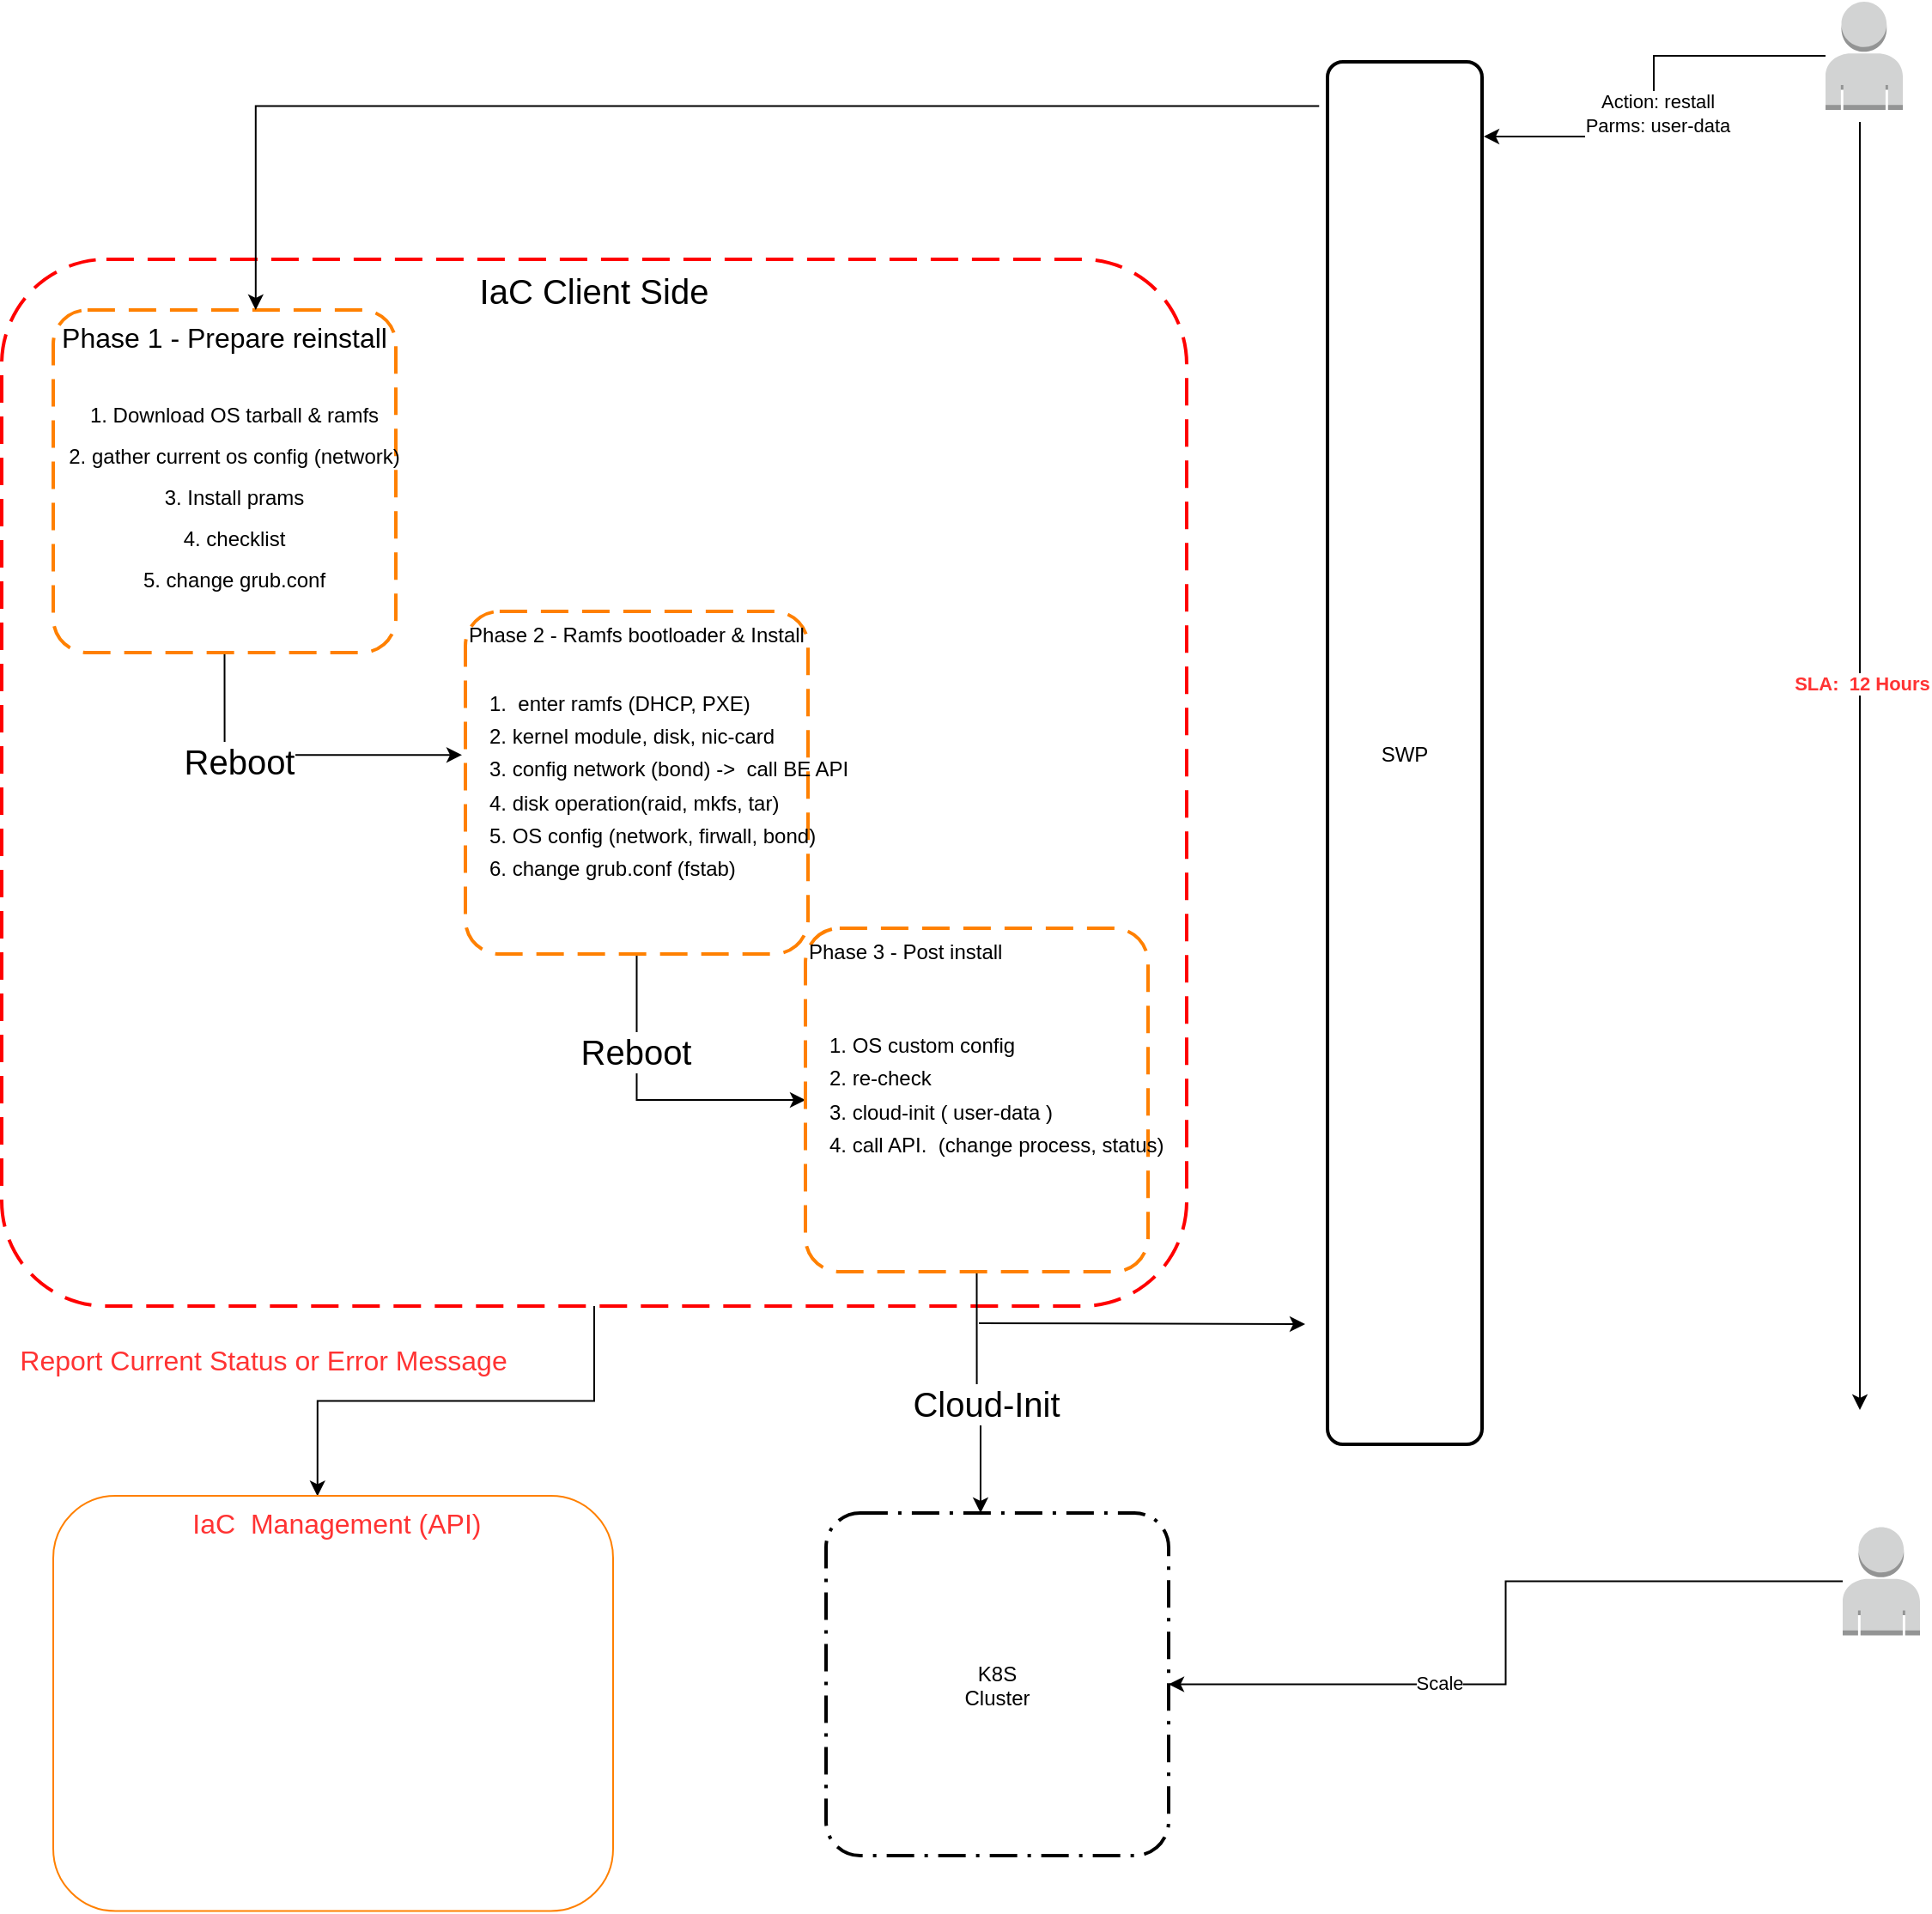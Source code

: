 <mxfile version="18.1.1" type="github">
  <diagram id="bArWBJNuVLb29TRbrBYO" name="Page-1">
    <mxGraphModel dx="839" dy="452" grid="1" gridSize="10" guides="1" tooltips="1" connect="1" arrows="1" fold="1" page="1" pageScale="1" pageWidth="827" pageHeight="1169" math="0" shadow="0">
      <root>
        <mxCell id="0" />
        <mxCell id="1" parent="0" />
        <mxCell id="XNvCActNa8ESoV5YzHep-33" value="Report Current Status or Error Message" style="edgeStyle=orthogonalEdgeStyle;rounded=0;orthogonalLoop=1;jettySize=auto;html=1;entryX=0.472;entryY=0.001;entryDx=0;entryDy=0;entryPerimeter=0;fontSize=16;fontColor=#FF3333;" parent="1" source="XNvCActNa8ESoV5YzHep-17" target="XNvCActNa8ESoV5YzHep-32" edge="1">
          <mxGeometry x="0.592" y="-40" relative="1" as="geometry">
            <mxPoint x="8" y="-24" as="offset" />
          </mxGeometry>
        </mxCell>
        <mxCell id="XNvCActNa8ESoV5YzHep-17" value="IaC Client Side" style="rounded=1;arcSize=10;dashed=1;strokeColor=#ff0000;fillColor=none;gradientColor=none;dashPattern=8 4;strokeWidth=2;verticalAlign=top;fontSize=20;" parent="1" vertex="1">
          <mxGeometry x="68" y="320" width="690" height="609.5" as="geometry" />
        </mxCell>
        <mxCell id="XNvCActNa8ESoV5YzHep-19" style="edgeStyle=orthogonalEdgeStyle;rounded=0;orthogonalLoop=1;jettySize=auto;html=1;entryX=0;entryY=0.5;entryDx=0;entryDy=0;fontSize=20;" parent="1" source="XNvCActNa8ESoV5YzHep-1" target="XNvCActNa8ESoV5YzHep-3" edge="1">
          <mxGeometry relative="1" as="geometry" />
        </mxCell>
        <mxCell id="XNvCActNa8ESoV5YzHep-21" value="Reboot" style="edgeLabel;html=1;align=center;verticalAlign=middle;resizable=0;points=[];fontSize=20;" parent="XNvCActNa8ESoV5YzHep-19" vertex="1" connectable="0">
          <mxGeometry x="-0.388" y="-1" relative="1" as="geometry">
            <mxPoint as="offset" />
          </mxGeometry>
        </mxCell>
        <mxCell id="XNvCActNa8ESoV5YzHep-1" value="Phase 2 - Ramfs bootloader &amp; Install&#xa;" style="rounded=1;arcSize=10;dashed=1;strokeColor=#FF8000;fillColor=none;gradientColor=none;dashPattern=8 4;strokeWidth=2;verticalAlign=top;" parent="1" vertex="1">
          <mxGeometry x="338" y="525" width="199.5" height="199.5" as="geometry" />
        </mxCell>
        <mxCell id="XNvCActNa8ESoV5YzHep-18" style="edgeStyle=orthogonalEdgeStyle;rounded=0;orthogonalLoop=1;jettySize=auto;html=1;entryX=-0.01;entryY=0.419;entryDx=0;entryDy=0;entryPerimeter=0;fontSize=20;exitX=0.5;exitY=1;exitDx=0;exitDy=0;" parent="1" source="XNvCActNa8ESoV5YzHep-2" target="XNvCActNa8ESoV5YzHep-1" edge="1">
          <mxGeometry relative="1" as="geometry" />
        </mxCell>
        <mxCell id="XNvCActNa8ESoV5YzHep-20" value="Reboot" style="edgeLabel;html=1;align=center;verticalAlign=middle;resizable=0;points=[];fontSize=20;" parent="XNvCActNa8ESoV5YzHep-18" vertex="1" connectable="0">
          <mxGeometry x="-0.315" y="-3" relative="1" as="geometry">
            <mxPoint as="offset" />
          </mxGeometry>
        </mxCell>
        <mxCell id="XNvCActNa8ESoV5YzHep-2" value="Phase 1 - Prepare reinstall&#xa;" style="rounded=1;arcSize=10;dashed=1;strokeColor=#FF8000;fillColor=none;gradientColor=none;dashPattern=8 4;strokeWidth=2;verticalAlign=top;fontSize=16;" parent="1" vertex="1">
          <mxGeometry x="98" y="349.5" width="199.5" height="199.5" as="geometry" />
        </mxCell>
        <mxCell id="XNvCActNa8ESoV5YzHep-22" style="edgeStyle=orthogonalEdgeStyle;rounded=0;orthogonalLoop=1;jettySize=auto;html=1;fontSize=20;exitX=0.5;exitY=1;exitDx=0;exitDy=0;entryX=0.451;entryY=0;entryDx=0;entryDy=0;entryPerimeter=0;" parent="1" source="XNvCActNa8ESoV5YzHep-3" target="XNvCActNa8ESoV5YzHep-4" edge="1">
          <mxGeometry relative="1" as="geometry">
            <mxPoint x="810" y="920" as="targetPoint" />
          </mxGeometry>
        </mxCell>
        <mxCell id="XNvCActNa8ESoV5YzHep-23" value="Cloud-Init" style="edgeLabel;html=1;align=center;verticalAlign=middle;resizable=0;points=[];fontSize=20;" parent="XNvCActNa8ESoV5YzHep-22" vertex="1" connectable="0">
          <mxGeometry x="0.092" y="3" relative="1" as="geometry">
            <mxPoint as="offset" />
          </mxGeometry>
        </mxCell>
        <mxCell id="XNvCActNa8ESoV5YzHep-3" value="Phase 3 - Post install&#xa;" style="rounded=1;arcSize=10;dashed=1;strokeColor=#FF8000;fillColor=none;gradientColor=none;dashPattern=8 4;strokeWidth=2;align=left;verticalAlign=top;" parent="1" vertex="1">
          <mxGeometry x="536" y="709.5" width="199.5" height="200" as="geometry" />
        </mxCell>
        <mxCell id="XNvCActNa8ESoV5YzHep-4" value="K8S&#xa;Cluster" style="rounded=1;arcSize=10;dashed=1;fillColor=none;gradientColor=none;dashPattern=8 3 1 3;strokeWidth=2;" parent="1" vertex="1">
          <mxGeometry x="548" y="1050" width="199.5" height="199.5" as="geometry" />
        </mxCell>
        <mxCell id="XNvCActNa8ESoV5YzHep-6" style="edgeStyle=orthogonalEdgeStyle;rounded=0;orthogonalLoop=1;jettySize=auto;html=1;entryX=1.011;entryY=0.054;entryDx=0;entryDy=0;entryPerimeter=0;" parent="1" source="XNvCActNa8ESoV5YzHep-5" target="XNvCActNa8ESoV5YzHep-8" edge="1">
          <mxGeometry relative="1" as="geometry">
            <mxPoint x="820" y="202" as="targetPoint" />
          </mxGeometry>
        </mxCell>
        <mxCell id="XNvCActNa8ESoV5YzHep-7" value="Action: restall&lt;br&gt;Parms: user-data" style="edgeLabel;html=1;align=center;verticalAlign=middle;resizable=0;points=[];" parent="XNvCActNa8ESoV5YzHep-6" vertex="1" connectable="0">
          <mxGeometry x="0.082" y="2" relative="1" as="geometry">
            <mxPoint as="offset" />
          </mxGeometry>
        </mxCell>
        <mxCell id="XNvCActNa8ESoV5YzHep-5" value="" style="outlineConnect=0;dashed=0;verticalLabelPosition=bottom;verticalAlign=top;align=center;html=1;shape=mxgraph.aws3.user;fillColor=#D2D3D3;gradientColor=none;" parent="1" vertex="1">
          <mxGeometry x="1130" y="170" width="45" height="63" as="geometry" />
        </mxCell>
        <mxCell id="XNvCActNa8ESoV5YzHep-10" style="edgeStyle=orthogonalEdgeStyle;rounded=0;orthogonalLoop=1;jettySize=auto;html=1;entryX=0.591;entryY=0;entryDx=0;entryDy=0;entryPerimeter=0;exitX=-0.054;exitY=0.032;exitDx=0;exitDy=0;exitPerimeter=0;" parent="1" source="XNvCActNa8ESoV5YzHep-8" target="XNvCActNa8ESoV5YzHep-2" edge="1">
          <mxGeometry relative="1" as="geometry">
            <Array as="points">
              <mxPoint x="216" y="231" />
            </Array>
          </mxGeometry>
        </mxCell>
        <mxCell id="XNvCActNa8ESoV5YzHep-8" value="SWP" style="rounded=1;arcSize=10;dashed=0;fillColor=none;gradientColor=none;strokeWidth=2;" parent="1" vertex="1">
          <mxGeometry x="840" y="205" width="90" height="805" as="geometry" />
        </mxCell>
        <mxCell id="XNvCActNa8ESoV5YzHep-12" value="" style="edgeStyle=orthogonalEdgeStyle;rounded=0;orthogonalLoop=1;jettySize=auto;html=1;" parent="1" source="XNvCActNa8ESoV5YzHep-11" target="XNvCActNa8ESoV5YzHep-4" edge="1">
          <mxGeometry relative="1" as="geometry" />
        </mxCell>
        <mxCell id="XNvCActNa8ESoV5YzHep-13" value="Scale" style="edgeLabel;html=1;align=center;verticalAlign=middle;resizable=0;points=[];" parent="XNvCActNa8ESoV5YzHep-12" vertex="1" connectable="0">
          <mxGeometry x="0.304" y="-1" relative="1" as="geometry">
            <mxPoint as="offset" />
          </mxGeometry>
        </mxCell>
        <mxCell id="XNvCActNa8ESoV5YzHep-11" value="" style="outlineConnect=0;dashed=0;verticalLabelPosition=bottom;verticalAlign=top;align=center;html=1;shape=mxgraph.aws3.user;fillColor=#D2D3D3;gradientColor=none;" parent="1" vertex="1">
          <mxGeometry x="1140" y="1058.25" width="45" height="63" as="geometry" />
        </mxCell>
        <mxCell id="XNvCActNa8ESoV5YzHep-14" value="" style="endArrow=classic;html=1;rounded=0;" parent="1" edge="1">
          <mxGeometry width="50" height="50" relative="1" as="geometry">
            <mxPoint x="1150" y="240" as="sourcePoint" />
            <mxPoint x="1150" y="990" as="targetPoint" />
          </mxGeometry>
        </mxCell>
        <mxCell id="XNvCActNa8ESoV5YzHep-16" value="&lt;font color=&quot;#ff3333&quot;&gt;&lt;b&gt;SLA:&amp;nbsp; 12 Hours&lt;/b&gt;&lt;/font&gt;" style="edgeLabel;html=1;align=center;verticalAlign=middle;resizable=0;points=[];" parent="XNvCActNa8ESoV5YzHep-14" vertex="1" connectable="0">
          <mxGeometry x="-0.128" y="1" relative="1" as="geometry">
            <mxPoint as="offset" />
          </mxGeometry>
        </mxCell>
        <mxCell id="XNvCActNa8ESoV5YzHep-26" value="" style="endArrow=classic;html=1;rounded=0;fontSize=20;" parent="1" edge="1">
          <mxGeometry width="50" height="50" relative="1" as="geometry">
            <mxPoint x="637" y="939.5" as="sourcePoint" />
            <mxPoint x="827" y="940" as="targetPoint" />
          </mxGeometry>
        </mxCell>
        <mxCell id="XNvCActNa8ESoV5YzHep-29" value="&lt;span style=&quot;color: rgb(0 , 0 , 0) ; font-size: 12px&quot;&gt;1. Download OS tarball &amp;amp; ramfs&lt;/span&gt;&lt;br style=&quot;padding: 0px ; margin: 0px ; color: rgb(0 , 0 , 0) ; font-size: 12px&quot;&gt;&lt;span style=&quot;color: rgb(0 , 0 , 0) ; font-size: 12px&quot;&gt;2. gather current os config (network)&lt;/span&gt;&lt;br style=&quot;padding: 0px ; margin: 0px ; color: rgb(0 , 0 , 0) ; font-size: 12px&quot;&gt;&lt;span style=&quot;color: rgb(0 , 0 , 0) ; font-size: 12px&quot;&gt;3. Install prams&lt;/span&gt;&lt;br style=&quot;padding: 0px ; margin: 0px ; color: rgb(0 , 0 , 0) ; font-size: 12px&quot;&gt;&lt;span style=&quot;color: rgb(0 , 0 , 0) ; font-size: 12px&quot;&gt;4. checklist&lt;/span&gt;&lt;br style=&quot;padding: 0px ; margin: 0px ; color: rgb(0 , 0 , 0) ; font-size: 12px&quot;&gt;&lt;span style=&quot;color: rgb(0 , 0 , 0) ; font-size: 12px&quot;&gt;5. change grub.conf&lt;/span&gt;" style="text;html=1;align=center;verticalAlign=middle;resizable=0;points=[];autosize=1;strokeColor=none;fillColor=none;fontSize=20;fontColor=#FF3333;" parent="1" vertex="1">
          <mxGeometry x="98" y="385" width="210" height="140" as="geometry" />
        </mxCell>
        <mxCell id="XNvCActNa8ESoV5YzHep-30" value="&lt;span style=&quot;color: rgb(0 , 0 , 0) ; font-size: 12px&quot;&gt;1.&amp;nbsp; enter ramfs (DHCP, PXE)&lt;/span&gt;&lt;br style=&quot;padding: 0px ; margin: 0px ; color: rgb(0 , 0 , 0) ; font-size: 12px&quot;&gt;&lt;span style=&quot;color: rgb(0 , 0 , 0) ; font-size: 12px&quot;&gt;2. kernel module, disk, nic-card&lt;/span&gt;&lt;br style=&quot;padding: 0px ; margin: 0px ; color: rgb(0 , 0 , 0) ; font-size: 12px&quot;&gt;&lt;span style=&quot;color: rgb(0 , 0 , 0) ; font-size: 12px&quot;&gt;3. config network (bond) -&amp;gt;&amp;nbsp; call BE API&lt;/span&gt;&lt;br style=&quot;padding: 0px ; margin: 0px ; color: rgb(0 , 0 , 0) ; font-size: 12px&quot;&gt;&lt;span style=&quot;color: rgb(0 , 0 , 0) ; font-size: 12px&quot;&gt;4. disk operation(raid, mkfs, tar)&lt;/span&gt;&lt;br style=&quot;padding: 0px ; margin: 0px ; color: rgb(0 , 0 , 0) ; font-size: 12px&quot;&gt;&lt;span style=&quot;color: rgb(0 , 0 , 0) ; font-size: 12px&quot;&gt;5. OS config (network, firwall, bond)&lt;/span&gt;&lt;br style=&quot;padding: 0px ; margin: 0px ; color: rgb(0 , 0 , 0) ; font-size: 12px&quot;&gt;&lt;span style=&quot;color: rgb(0 , 0 , 0) ; font-size: 12px&quot;&gt;6. change grub.conf (fstab)&lt;/span&gt;" style="text;html=1;align=left;verticalAlign=middle;resizable=0;points=[];autosize=1;strokeColor=none;fillColor=none;fontSize=16;fontColor=#FF3333;" parent="1" vertex="1">
          <mxGeometry x="350" y="559.75" width="220" height="130" as="geometry" />
        </mxCell>
        <mxCell id="XNvCActNa8ESoV5YzHep-31" value="&lt;span style=&quot;color: rgb(0 , 0 , 0) ; font-size: 12px&quot;&gt;1. OS custom config&lt;/span&gt;&lt;br style=&quot;padding: 0px ; margin: 0px ; color: rgb(0 , 0 , 0) ; font-size: 12px&quot;&gt;&lt;span style=&quot;color: rgb(0 , 0 , 0) ; font-size: 12px&quot;&gt;2. re-check&lt;/span&gt;&lt;br style=&quot;padding: 0px ; margin: 0px ; color: rgb(0 , 0 , 0) ; font-size: 12px&quot;&gt;&lt;span style=&quot;color: rgb(0 , 0 , 0) ; font-size: 12px&quot;&gt;3. cloud-init ( user-data )&lt;/span&gt;&lt;br style=&quot;padding: 0px ; margin: 0px ; color: rgb(0 , 0 , 0) ; font-size: 12px&quot;&gt;&lt;span style=&quot;color: rgb(0 , 0 , 0) ; font-size: 12px&quot;&gt;4. call API.&amp;nbsp; (change process, status)&lt;/span&gt;" style="text;html=1;align=left;verticalAlign=middle;resizable=0;points=[];autosize=1;strokeColor=none;fillColor=none;fontSize=16;fontColor=#FF3333;" parent="1" vertex="1">
          <mxGeometry x="548" y="760" width="210" height="90" as="geometry" />
        </mxCell>
        <mxCell id="XNvCActNa8ESoV5YzHep-32" value="&amp;nbsp;IaC&amp;nbsp; Management (API)" style="rounded=1;whiteSpace=wrap;html=1;fontSize=16;fontColor=#FF3333;strokeColor=#FF8000;fillColor=#FFFFFF;align=center;verticalAlign=top;" parent="1" vertex="1">
          <mxGeometry x="98" y="1040" width="326" height="241.75" as="geometry" />
        </mxCell>
      </root>
    </mxGraphModel>
  </diagram>
</mxfile>
